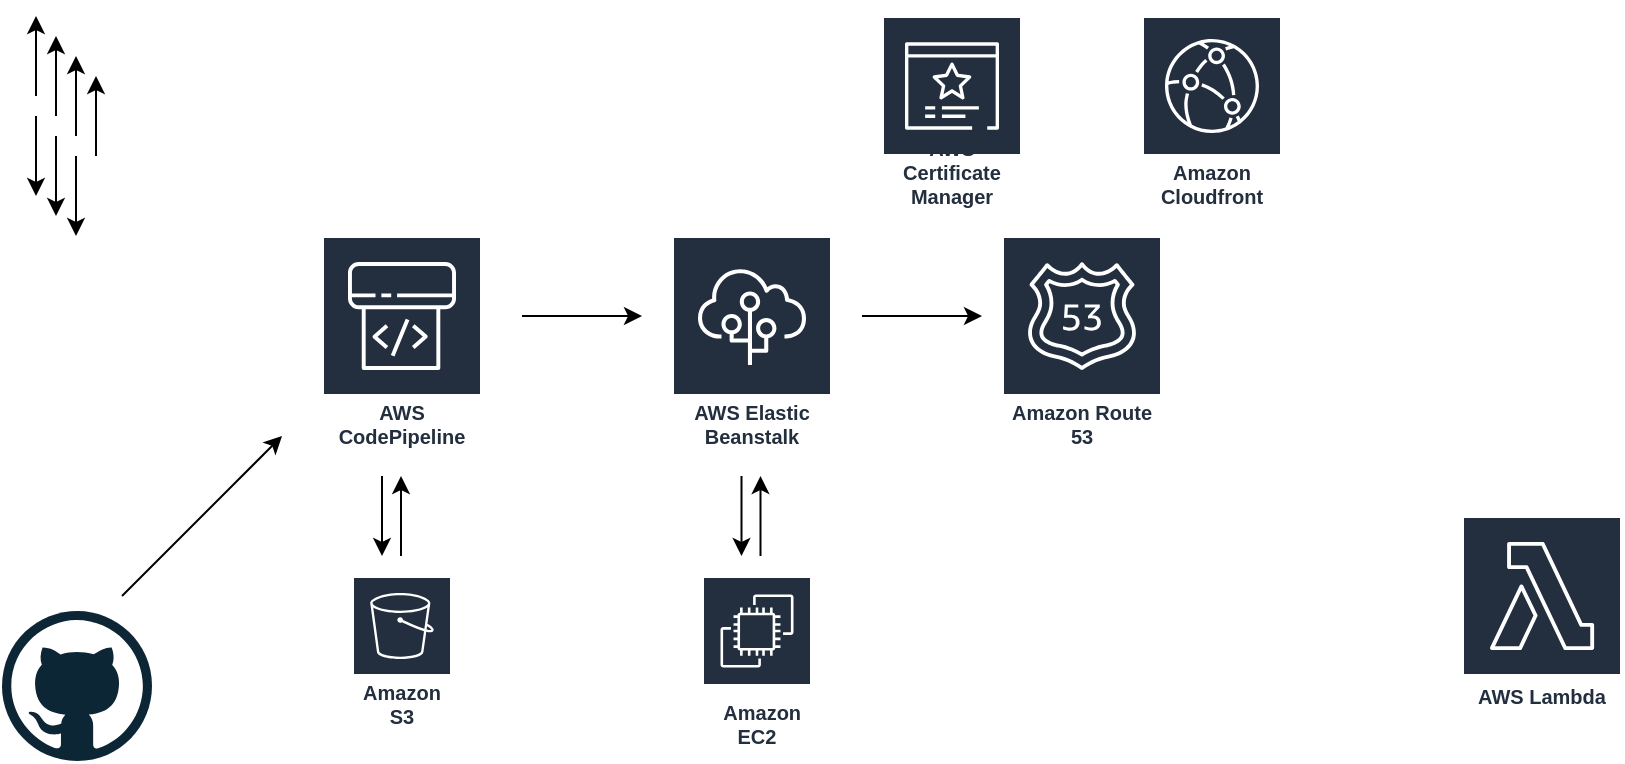 <mxfile version="23.1.6" type="device" pages="2">
  <diagram name="Page-1" id="a6t8nR0y_3xRSKbovVwj">
    <mxGraphModel dx="858" dy="487" grid="1" gridSize="10" guides="1" tooltips="1" connect="1" arrows="1" fold="1" page="1" pageScale="1" pageWidth="850" pageHeight="1100" math="0" shadow="0">
      <root>
        <mxCell id="0" />
        <mxCell id="1" parent="0" />
        <mxCell id="xPBMYkJvJJfKrblBs45B-1" value="&lt;br&gt;&lt;br&gt;&amp;nbsp; Amazon EC2" style="sketch=0;outlineConnect=0;fontColor=#232F3E;gradientColor=none;strokeColor=#ffffff;fillColor=#232F3E;dashed=0;verticalLabelPosition=middle;verticalAlign=bottom;align=center;html=1;whiteSpace=wrap;fontSize=10;fontStyle=1;spacing=3;shape=mxgraph.aws4.productIcon;prIcon=mxgraph.aws4.ec2;" vertex="1" parent="1">
          <mxGeometry x="360" y="290" width="55" height="90" as="geometry" />
        </mxCell>
        <mxCell id="xPBMYkJvJJfKrblBs45B-2" value="AWS Elastic Beanstalk" style="sketch=0;outlineConnect=0;fontColor=#232F3E;gradientColor=none;strokeColor=#ffffff;fillColor=#232F3E;dashed=0;verticalLabelPosition=middle;verticalAlign=bottom;align=center;html=1;whiteSpace=wrap;fontSize=10;fontStyle=1;spacing=3;shape=mxgraph.aws4.productIcon;prIcon=mxgraph.aws4.elastic_beanstalk;" vertex="1" parent="1">
          <mxGeometry x="345" y="120" width="80" height="110" as="geometry" />
        </mxCell>
        <mxCell id="xPBMYkJvJJfKrblBs45B-3" value="AWS CodePipeline" style="sketch=0;outlineConnect=0;fontColor=#232F3E;gradientColor=none;strokeColor=#ffffff;fillColor=#232F3E;dashed=0;verticalLabelPosition=middle;verticalAlign=bottom;align=center;html=1;whiteSpace=wrap;fontSize=10;fontStyle=1;spacing=3;shape=mxgraph.aws4.productIcon;prIcon=mxgraph.aws4.codepipeline;" vertex="1" parent="1">
          <mxGeometry x="170" y="120" width="80" height="110" as="geometry" />
        </mxCell>
        <mxCell id="xPBMYkJvJJfKrblBs45B-4" value="Amazon S3" style="sketch=0;outlineConnect=0;fontColor=#232F3E;gradientColor=none;strokeColor=#ffffff;fillColor=#232F3E;dashed=0;verticalLabelPosition=middle;verticalAlign=bottom;align=center;html=1;whiteSpace=wrap;fontSize=10;fontStyle=1;spacing=3;shape=mxgraph.aws4.productIcon;prIcon=mxgraph.aws4.s3;" vertex="1" parent="1">
          <mxGeometry x="185" y="290" width="50" height="80" as="geometry" />
        </mxCell>
        <mxCell id="xPBMYkJvJJfKrblBs45B-5" value="Amazon Route 53" style="sketch=0;outlineConnect=0;fontColor=#232F3E;gradientColor=none;strokeColor=#ffffff;fillColor=#232F3E;dashed=0;verticalLabelPosition=middle;verticalAlign=bottom;align=center;html=1;whiteSpace=wrap;fontSize=10;fontStyle=1;spacing=3;shape=mxgraph.aws4.productIcon;prIcon=mxgraph.aws4.route_53;" vertex="1" parent="1">
          <mxGeometry x="510" y="120" width="80" height="110" as="geometry" />
        </mxCell>
        <mxCell id="xPBMYkJvJJfKrblBs45B-6" value="AWS Certificate Manager" style="sketch=0;outlineConnect=0;fontColor=#232F3E;gradientColor=none;strokeColor=#ffffff;fillColor=#232F3E;dashed=0;verticalLabelPosition=middle;verticalAlign=bottom;align=center;html=1;whiteSpace=wrap;fontSize=10;fontStyle=1;spacing=3;shape=mxgraph.aws4.productIcon;prIcon=mxgraph.aws4.certificate_manager_3;" vertex="1" parent="1">
          <mxGeometry x="450" y="10" width="70" height="100" as="geometry" />
        </mxCell>
        <mxCell id="xPBMYkJvJJfKrblBs45B-7" value="Amazon Cloudfront" style="sketch=0;outlineConnect=0;fontColor=#232F3E;gradientColor=none;strokeColor=#ffffff;fillColor=#232F3E;dashed=0;verticalLabelPosition=middle;verticalAlign=bottom;align=center;html=1;whiteSpace=wrap;fontSize=10;fontStyle=1;spacing=3;shape=mxgraph.aws4.productIcon;prIcon=mxgraph.aws4.cloudfront;" vertex="1" parent="1">
          <mxGeometry x="580" y="10" width="70" height="100" as="geometry" />
        </mxCell>
        <mxCell id="xPBMYkJvJJfKrblBs45B-8" value="AWS Lambda" style="sketch=0;outlineConnect=0;fontColor=#232F3E;gradientColor=none;strokeColor=#ffffff;fillColor=#232F3E;dashed=0;verticalLabelPosition=middle;verticalAlign=bottom;align=center;html=1;whiteSpace=wrap;fontSize=10;fontStyle=1;spacing=3;shape=mxgraph.aws4.productIcon;prIcon=mxgraph.aws4.lambda;" vertex="1" parent="1">
          <mxGeometry x="740" y="260" width="80" height="100" as="geometry" />
        </mxCell>
        <mxCell id="xPBMYkJvJJfKrblBs45B-9" value="" style="dashed=0;outlineConnect=0;html=1;align=center;labelPosition=center;verticalLabelPosition=bottom;verticalAlign=top;shape=mxgraph.weblogos.github" vertex="1" parent="1">
          <mxGeometry x="10" y="307.5" width="75" height="75" as="geometry" />
        </mxCell>
        <mxCell id="xPBMYkJvJJfKrblBs45B-10" value="" style="endArrow=classic;html=1;rounded=0;" edge="1" parent="1">
          <mxGeometry width="50" height="50" relative="1" as="geometry">
            <mxPoint x="70" y="300" as="sourcePoint" />
            <mxPoint x="150" y="220" as="targetPoint" />
          </mxGeometry>
        </mxCell>
        <mxCell id="xPBMYkJvJJfKrblBs45B-11" value="" style="endArrow=classic;html=1;rounded=0;" edge="1" parent="1">
          <mxGeometry width="50" height="50" relative="1" as="geometry">
            <mxPoint x="27" y="50" as="sourcePoint" />
            <mxPoint x="27" y="10" as="targetPoint" />
          </mxGeometry>
        </mxCell>
        <mxCell id="xPBMYkJvJJfKrblBs45B-12" value="" style="endArrow=classic;html=1;rounded=0;" edge="1" parent="1">
          <mxGeometry width="50" height="50" relative="1" as="geometry">
            <mxPoint x="37" y="60" as="sourcePoint" />
            <mxPoint x="37" y="20" as="targetPoint" />
          </mxGeometry>
        </mxCell>
        <mxCell id="xPBMYkJvJJfKrblBs45B-13" value="" style="endArrow=classic;html=1;rounded=0;" edge="1" parent="1">
          <mxGeometry width="50" height="50" relative="1" as="geometry">
            <mxPoint x="47" y="70" as="sourcePoint" />
            <mxPoint x="47" y="30" as="targetPoint" />
          </mxGeometry>
        </mxCell>
        <mxCell id="xPBMYkJvJJfKrblBs45B-14" value="" style="endArrow=classic;html=1;rounded=0;" edge="1" parent="1">
          <mxGeometry width="50" height="50" relative="1" as="geometry">
            <mxPoint x="57" y="80" as="sourcePoint" />
            <mxPoint x="57" y="40" as="targetPoint" />
          </mxGeometry>
        </mxCell>
        <mxCell id="xPBMYkJvJJfKrblBs45B-15" value="" style="endArrow=classic;html=1;rounded=0;" edge="1" parent="1">
          <mxGeometry width="50" height="50" relative="1" as="geometry">
            <mxPoint x="209.5" y="280" as="sourcePoint" />
            <mxPoint x="209.5" y="240" as="targetPoint" />
          </mxGeometry>
        </mxCell>
        <mxCell id="xPBMYkJvJJfKrblBs45B-16" value="" style="endArrow=classic;html=1;rounded=0;" edge="1" parent="1">
          <mxGeometry width="50" height="50" relative="1" as="geometry">
            <mxPoint x="27" y="60" as="sourcePoint" />
            <mxPoint x="27" y="100" as="targetPoint" />
          </mxGeometry>
        </mxCell>
        <mxCell id="xPBMYkJvJJfKrblBs45B-17" value="" style="endArrow=classic;html=1;rounded=0;" edge="1" parent="1">
          <mxGeometry width="50" height="50" relative="1" as="geometry">
            <mxPoint x="37" y="70" as="sourcePoint" />
            <mxPoint x="37" y="110" as="targetPoint" />
          </mxGeometry>
        </mxCell>
        <mxCell id="xPBMYkJvJJfKrblBs45B-18" value="" style="endArrow=classic;html=1;rounded=0;" edge="1" parent="1">
          <mxGeometry width="50" height="50" relative="1" as="geometry">
            <mxPoint x="47" y="80" as="sourcePoint" />
            <mxPoint x="47" y="120" as="targetPoint" />
          </mxGeometry>
        </mxCell>
        <mxCell id="xPBMYkJvJJfKrblBs45B-19" value="" style="endArrow=classic;html=1;rounded=0;" edge="1" parent="1">
          <mxGeometry width="50" height="50" relative="1" as="geometry">
            <mxPoint x="440" y="160" as="sourcePoint" />
            <mxPoint x="500" y="160" as="targetPoint" />
          </mxGeometry>
        </mxCell>
        <mxCell id="xPBMYkJvJJfKrblBs45B-20" value="" style="endArrow=classic;html=1;rounded=0;" edge="1" parent="1">
          <mxGeometry width="50" height="50" relative="1" as="geometry">
            <mxPoint x="200" y="240" as="sourcePoint" />
            <mxPoint x="200" y="280" as="targetPoint" />
          </mxGeometry>
        </mxCell>
        <mxCell id="xPBMYkJvJJfKrblBs45B-21" value="" style="endArrow=classic;html=1;rounded=0;" edge="1" parent="1">
          <mxGeometry width="50" height="50" relative="1" as="geometry">
            <mxPoint x="389.25" y="280" as="sourcePoint" />
            <mxPoint x="389.25" y="240" as="targetPoint" />
          </mxGeometry>
        </mxCell>
        <mxCell id="xPBMYkJvJJfKrblBs45B-22" value="" style="endArrow=classic;html=1;rounded=0;" edge="1" parent="1">
          <mxGeometry width="50" height="50" relative="1" as="geometry">
            <mxPoint x="379.75" y="240" as="sourcePoint" />
            <mxPoint x="379.75" y="280" as="targetPoint" />
          </mxGeometry>
        </mxCell>
        <mxCell id="xPBMYkJvJJfKrblBs45B-23" value="" style="endArrow=classic;html=1;rounded=0;" edge="1" parent="1">
          <mxGeometry width="50" height="50" relative="1" as="geometry">
            <mxPoint x="270" y="160" as="sourcePoint" />
            <mxPoint x="330" y="160" as="targetPoint" />
          </mxGeometry>
        </mxCell>
      </root>
    </mxGraphModel>
  </diagram>
  <diagram name="youtubeChatAI" id="OdCN1yytbfYSz6CbzW1o">
    <mxGraphModel dx="858" dy="487" grid="1" gridSize="10" guides="1" tooltips="1" connect="1" arrows="1" fold="1" page="1" pageScale="1" pageWidth="850" pageHeight="1100" math="0" shadow="0">
      <root>
        <mxCell id="WnTQ4Z6a-Ea_7mhcwyWi-0" />
        <mxCell id="WnTQ4Z6a-Ea_7mhcwyWi-1" parent="WnTQ4Z6a-Ea_7mhcwyWi-0" />
        <mxCell id="WnTQ4Z6a-Ea_7mhcwyWi-2" value="&lt;br&gt;&lt;br&gt;&amp;nbsp; Amazon EC2" style="sketch=0;outlineConnect=0;fontColor=#232F3E;gradientColor=none;strokeColor=#ffffff;fillColor=#232F3E;dashed=0;verticalLabelPosition=middle;verticalAlign=bottom;align=center;html=1;whiteSpace=wrap;fontSize=10;fontStyle=1;spacing=3;shape=mxgraph.aws4.productIcon;prIcon=mxgraph.aws4.ec2;" vertex="1" parent="WnTQ4Z6a-Ea_7mhcwyWi-1">
          <mxGeometry x="460" y="410" width="60" height="90" as="geometry" />
        </mxCell>
        <mxCell id="WnTQ4Z6a-Ea_7mhcwyWi-3" value="AWS Elastic Beanstalk" style="sketch=0;outlineConnect=0;fontColor=#232F3E;gradientColor=none;strokeColor=#ffffff;fillColor=#232F3E;dashed=0;verticalLabelPosition=middle;verticalAlign=bottom;align=center;html=1;whiteSpace=wrap;fontSize=10;fontStyle=1;spacing=3;shape=mxgraph.aws4.productIcon;prIcon=mxgraph.aws4.elastic_beanstalk;" vertex="1" parent="WnTQ4Z6a-Ea_7mhcwyWi-1">
          <mxGeometry x="445" y="240" width="80" height="110" as="geometry" />
        </mxCell>
        <mxCell id="WnTQ4Z6a-Ea_7mhcwyWi-4" value="AWS CodePipeline" style="sketch=0;outlineConnect=0;fontColor=#232F3E;gradientColor=none;strokeColor=#ffffff;fillColor=#232F3E;dashed=0;verticalLabelPosition=middle;verticalAlign=bottom;align=center;html=1;whiteSpace=wrap;fontSize=10;fontStyle=1;spacing=3;shape=mxgraph.aws4.productIcon;prIcon=mxgraph.aws4.codepipeline;" vertex="1" parent="WnTQ4Z6a-Ea_7mhcwyWi-1">
          <mxGeometry x="270" y="240" width="80" height="110" as="geometry" />
        </mxCell>
        <mxCell id="WnTQ4Z6a-Ea_7mhcwyWi-5" value="Amazon S3" style="sketch=0;outlineConnect=0;fontColor=#232F3E;gradientColor=none;strokeColor=#ffffff;fillColor=#232F3E;dashed=0;verticalLabelPosition=middle;verticalAlign=bottom;align=center;html=1;whiteSpace=wrap;fontSize=10;fontStyle=1;spacing=3;shape=mxgraph.aws4.productIcon;prIcon=mxgraph.aws4.s3;" vertex="1" parent="WnTQ4Z6a-Ea_7mhcwyWi-1">
          <mxGeometry x="285" y="410" width="50" height="80" as="geometry" />
        </mxCell>
        <mxCell id="WnTQ4Z6a-Ea_7mhcwyWi-6" value="Amazon Route 53" style="sketch=0;outlineConnect=0;fontColor=#232F3E;gradientColor=none;strokeColor=#ffffff;fillColor=#232F3E;dashed=0;verticalLabelPosition=middle;verticalAlign=bottom;align=center;html=1;whiteSpace=wrap;fontSize=10;fontStyle=1;spacing=3;shape=mxgraph.aws4.productIcon;prIcon=mxgraph.aws4.route_53;" vertex="1" parent="WnTQ4Z6a-Ea_7mhcwyWi-1">
          <mxGeometry x="610" y="240" width="80" height="110" as="geometry" />
        </mxCell>
        <mxCell id="WnTQ4Z6a-Ea_7mhcwyWi-7" value="AWS Certificate Manager" style="sketch=0;outlineConnect=0;fontColor=#232F3E;gradientColor=none;strokeColor=#ffffff;fillColor=#232F3E;dashed=0;verticalLabelPosition=middle;verticalAlign=bottom;align=center;html=1;whiteSpace=wrap;fontSize=10;fontStyle=1;spacing=3;shape=mxgraph.aws4.productIcon;prIcon=mxgraph.aws4.certificate_manager_3;" vertex="1" parent="WnTQ4Z6a-Ea_7mhcwyWi-1">
          <mxGeometry x="550" y="130" width="70" height="100" as="geometry" />
        </mxCell>
        <mxCell id="WnTQ4Z6a-Ea_7mhcwyWi-8" value="Amazon Cloudfront" style="sketch=0;outlineConnect=0;fontColor=#232F3E;gradientColor=none;strokeColor=#ffffff;fillColor=#232F3E;dashed=0;verticalLabelPosition=middle;verticalAlign=bottom;align=center;html=1;whiteSpace=wrap;fontSize=10;fontStyle=1;spacing=3;shape=mxgraph.aws4.productIcon;prIcon=mxgraph.aws4.cloudfront;" vertex="1" parent="WnTQ4Z6a-Ea_7mhcwyWi-1">
          <mxGeometry x="680" y="130" width="70" height="100" as="geometry" />
        </mxCell>
        <mxCell id="WnTQ4Z6a-Ea_7mhcwyWi-10" value="" style="dashed=0;outlineConnect=0;html=1;align=center;labelPosition=center;verticalLabelPosition=bottom;verticalAlign=top;shape=mxgraph.weblogos.github" vertex="1" parent="WnTQ4Z6a-Ea_7mhcwyWi-1">
          <mxGeometry x="130" y="400" width="75" height="75" as="geometry" />
        </mxCell>
        <mxCell id="WnTQ4Z6a-Ea_7mhcwyWi-11" value="" style="endArrow=classic;html=1;rounded=0;" edge="1" parent="WnTQ4Z6a-Ea_7mhcwyWi-1">
          <mxGeometry width="50" height="50" relative="1" as="geometry">
            <mxPoint x="185" y="400" as="sourcePoint" />
            <mxPoint x="265" y="320" as="targetPoint" />
          </mxGeometry>
        </mxCell>
        <mxCell id="WnTQ4Z6a-Ea_7mhcwyWi-16" value="" style="endArrow=classic;html=1;rounded=0;" edge="1" parent="WnTQ4Z6a-Ea_7mhcwyWi-1">
          <mxGeometry width="50" height="50" relative="1" as="geometry">
            <mxPoint x="309.5" y="400" as="sourcePoint" />
            <mxPoint x="309.5" y="360" as="targetPoint" />
          </mxGeometry>
        </mxCell>
        <mxCell id="WnTQ4Z6a-Ea_7mhcwyWi-20" value="" style="endArrow=classic;html=1;rounded=0;" edge="1" parent="WnTQ4Z6a-Ea_7mhcwyWi-1">
          <mxGeometry width="50" height="50" relative="1" as="geometry">
            <mxPoint x="540" y="280" as="sourcePoint" />
            <mxPoint x="600" y="280" as="targetPoint" />
          </mxGeometry>
        </mxCell>
        <mxCell id="WnTQ4Z6a-Ea_7mhcwyWi-21" value="" style="endArrow=classic;html=1;rounded=0;" edge="1" parent="WnTQ4Z6a-Ea_7mhcwyWi-1">
          <mxGeometry width="50" height="50" relative="1" as="geometry">
            <mxPoint x="300" y="360" as="sourcePoint" />
            <mxPoint x="300" y="400" as="targetPoint" />
          </mxGeometry>
        </mxCell>
        <mxCell id="WnTQ4Z6a-Ea_7mhcwyWi-22" value="" style="endArrow=classic;html=1;rounded=0;" edge="1" parent="WnTQ4Z6a-Ea_7mhcwyWi-1">
          <mxGeometry width="50" height="50" relative="1" as="geometry">
            <mxPoint x="489.25" y="400" as="sourcePoint" />
            <mxPoint x="489.25" y="360" as="targetPoint" />
          </mxGeometry>
        </mxCell>
        <mxCell id="WnTQ4Z6a-Ea_7mhcwyWi-23" value="" style="endArrow=classic;html=1;rounded=0;" edge="1" parent="WnTQ4Z6a-Ea_7mhcwyWi-1">
          <mxGeometry width="50" height="50" relative="1" as="geometry">
            <mxPoint x="479.75" y="360" as="sourcePoint" />
            <mxPoint x="479.75" y="400" as="targetPoint" />
          </mxGeometry>
        </mxCell>
        <mxCell id="WnTQ4Z6a-Ea_7mhcwyWi-24" value="" style="endArrow=classic;html=1;rounded=0;" edge="1" parent="WnTQ4Z6a-Ea_7mhcwyWi-1">
          <mxGeometry width="50" height="50" relative="1" as="geometry">
            <mxPoint x="370" y="280" as="sourcePoint" />
            <mxPoint x="430" y="280" as="targetPoint" />
          </mxGeometry>
        </mxCell>
        <mxCell id="6AvuD6jutoS3DAfwq7Gx-0" value="" style="endArrow=none;dashed=1;html=1;rounded=0;" edge="1" parent="WnTQ4Z6a-Ea_7mhcwyWi-1">
          <mxGeometry width="50" height="50" relative="1" as="geometry">
            <mxPoint x="650" y="240" as="sourcePoint" />
            <mxPoint x="680" y="180" as="targetPoint" />
            <Array as="points">
              <mxPoint x="620" y="180" />
            </Array>
          </mxGeometry>
        </mxCell>
        <mxCell id="6AvuD6jutoS3DAfwq7Gx-1" value="" style="endArrow=none;dashed=1;html=1;rounded=0;" edge="1" parent="WnTQ4Z6a-Ea_7mhcwyWi-1">
          <mxGeometry width="50" height="50" relative="1" as="geometry">
            <mxPoint x="650" y="240" as="sourcePoint" />
            <mxPoint x="680" y="180" as="targetPoint" />
          </mxGeometry>
        </mxCell>
      </root>
    </mxGraphModel>
  </diagram>
</mxfile>
